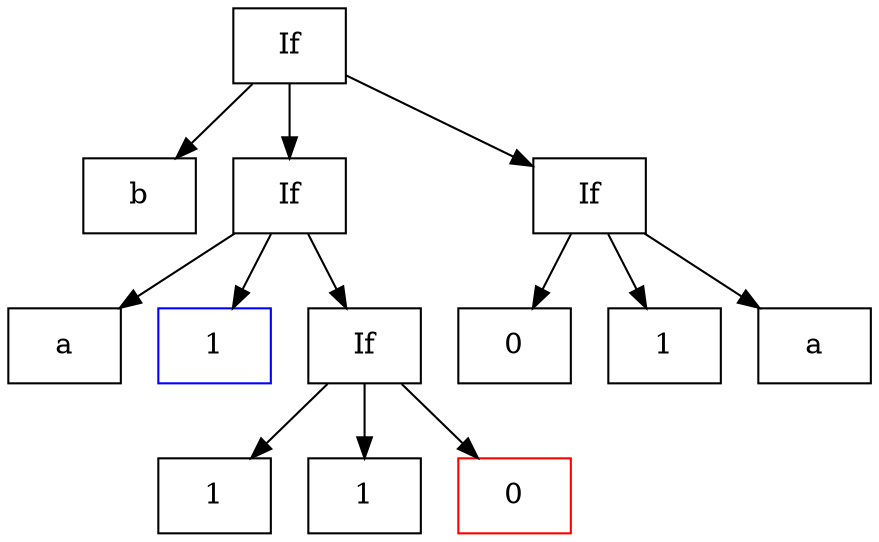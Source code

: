 
// Eval 3
digraph G {
    node [shape = "box"]

    n0 [label="If"];
    n0 -> n1;
    n1 [label="b"];
    n0 -> n2;
    n2 [label="If"];
    n2 -> n3;
    n3 [label="a"];
    n2 -> n4;
    n4 [label="1" color="blue"];
    n2 -> n5;
    n5 [label="If"];
    n5 -> n6;
    n6 [label="1"];
    n5 -> n7;
    n7 [label="1"];
    n5 -> n8;
    n8 [label="0" color="red"];
    n0 -> n9;
    n9 [label="If"];
    n9 -> n10;
    n10 [label="0"];
    n9 -> n11;
    n11 [label="1"];
    n9 -> n12;
    n12 [label="a"];
}
